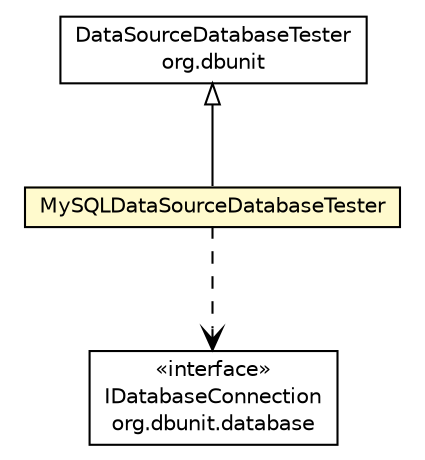 #!/usr/local/bin/dot
#
# Class diagram 
# Generated by UMLGraph version R5_6_6-8-g8d7759 (http://www.umlgraph.org/)
#

digraph G {
	edge [fontname="Helvetica",fontsize=10,labelfontname="Helvetica",labelfontsize=10];
	node [fontname="Helvetica",fontsize=10,shape=plaintext];
	nodesep=0.25;
	ranksep=0.5;
	// org.dayatang.dbunit.MySQLDataSourceDatabaseTester
	c603 [label=<<table title="org.dayatang.dbunit.MySQLDataSourceDatabaseTester" border="0" cellborder="1" cellspacing="0" cellpadding="2" port="p" bgcolor="lemonChiffon" href="./MySQLDataSourceDatabaseTester.html">
		<tr><td><table border="0" cellspacing="0" cellpadding="1">
<tr><td align="center" balign="center"> MySQLDataSourceDatabaseTester </td></tr>
		</table></td></tr>
		</table>>, URL="./MySQLDataSourceDatabaseTester.html", fontname="Helvetica", fontcolor="black", fontsize=10.0];
	//org.dayatang.dbunit.MySQLDataSourceDatabaseTester extends org.dbunit.DataSourceDatabaseTester
	c613:p -> c603:p [dir=back,arrowtail=empty];
	// org.dayatang.dbunit.MySQLDataSourceDatabaseTester DEPEND org.dbunit.database.IDatabaseConnection
	c603:p -> c614:p [taillabel="", label=" "headlabel="", fontname="Helvetica", fontcolor="black", fontsize=10.0, color="black", arrowhead=open, style=dashed];
	// org.dbunit.database.IDatabaseConnection
	c614 [label=<<table title="org.dbunit.database.IDatabaseConnection" border="0" cellborder="1" cellspacing="0" cellpadding="2" port="p" href="http://java.sun.com/j2se/1.4.2/docs/api/org/dbunit/database/IDatabaseConnection.html">
		<tr><td><table border="0" cellspacing="0" cellpadding="1">
<tr><td align="center" balign="center"> &#171;interface&#187; </td></tr>
<tr><td align="center" balign="center"> IDatabaseConnection </td></tr>
<tr><td align="center" balign="center"> org.dbunit.database </td></tr>
		</table></td></tr>
		</table>>, URL="http://java.sun.com/j2se/1.4.2/docs/api/org/dbunit/database/IDatabaseConnection.html", fontname="Helvetica", fontcolor="black", fontsize=10.0];
	// org.dbunit.DataSourceDatabaseTester
	c613 [label=<<table title="org.dbunit.DataSourceDatabaseTester" border="0" cellborder="1" cellspacing="0" cellpadding="2" port="p" href="http://java.sun.com/j2se/1.4.2/docs/api/org/dbunit/DataSourceDatabaseTester.html">
		<tr><td><table border="0" cellspacing="0" cellpadding="1">
<tr><td align="center" balign="center"> DataSourceDatabaseTester </td></tr>
<tr><td align="center" balign="center"> org.dbunit </td></tr>
		</table></td></tr>
		</table>>, URL="http://java.sun.com/j2se/1.4.2/docs/api/org/dbunit/DataSourceDatabaseTester.html", fontname="Helvetica", fontcolor="black", fontsize=10.0];
}

